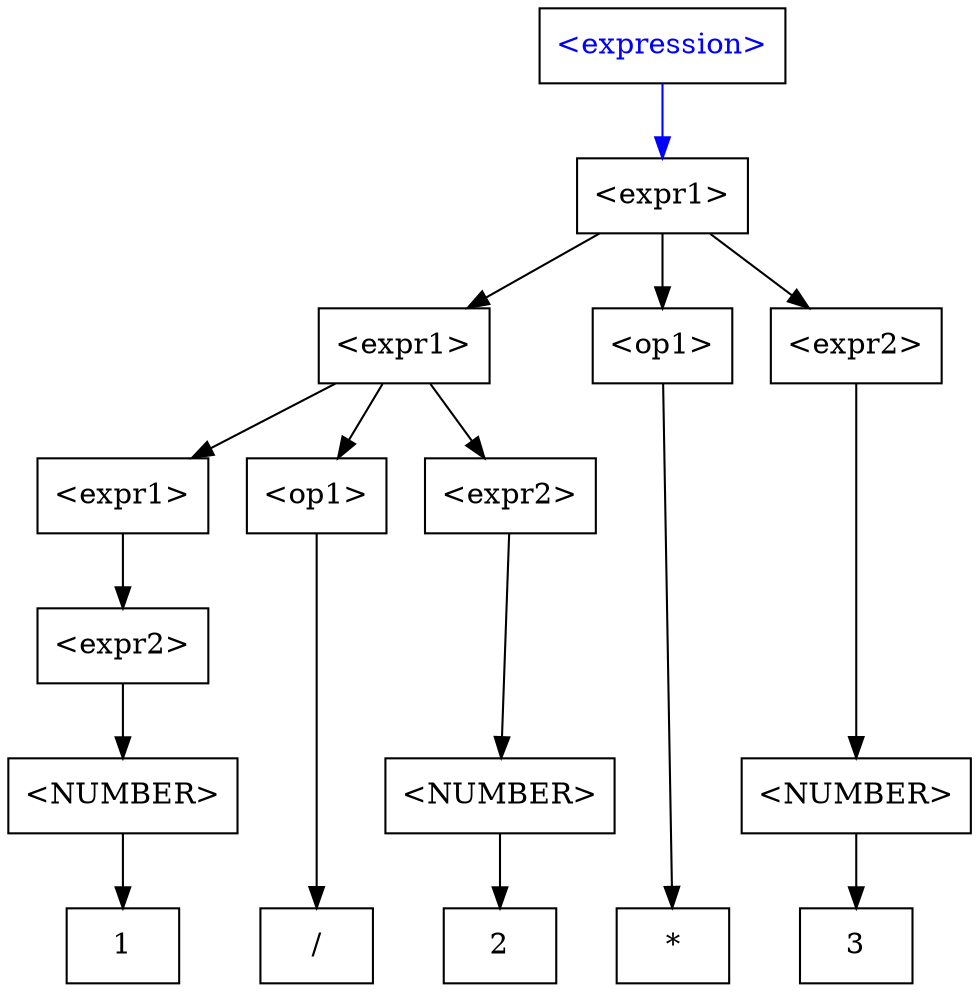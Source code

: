digraph re {

        node [shape=box];

        a1 [label="<expression>" fontcolor="blue"]

        o1 [label="<expr1>"]

        p1 [label="<expr1>"]
        p4 [label="<op1>"]
        p5 [label="<expr2>"]

        r1 [label="<expr1>"]
        r2 [label="<op1>"]
        r3 [label="<expr2>"]

        e1 [label="<expr2>"]

        t1 [label="<NUMBER>"]
        t3 [label="<NUMBER>"]
        t5 [label="<NUMBER>"]

        s1 [label="1"]
        s2 [label="/"]
        s3 [label="2"]
        s4 [label="*"]
        s5 [label="3"]

        a1 -> o1 [color="blue"]
        o1 -> { p1 p4 p5 }
        p1 -> { r1 r2 r3 }
        r1 -> e1 -> t1 -> s1
        r2 -> s2
        r3 -> t3 -> s3
        p4 -> s4
        p5 -> t5 -> s5

        { rank=same; p1 p4 p5 }
        { rank=same; r1 r2 r3 }
        { rank=same; t1 t3 t5 }
        { rank=same; s1 s2 s3 s4 s5 }
}

